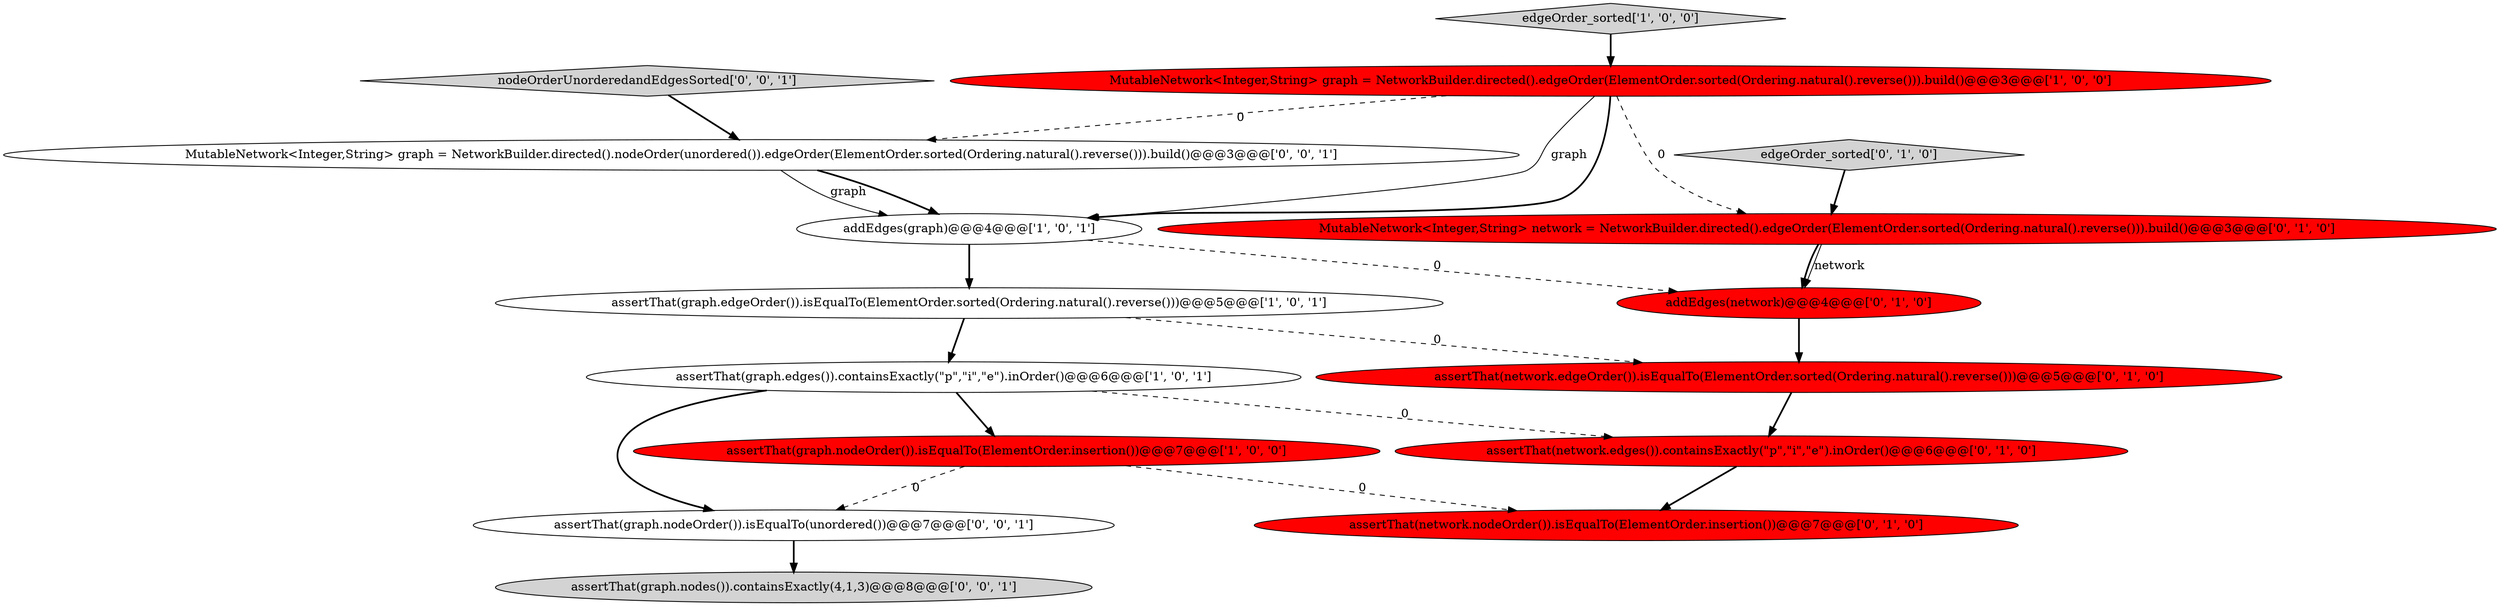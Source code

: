 digraph {
4 [style = filled, label = "assertThat(graph.nodeOrder()).isEqualTo(ElementOrder.insertion())@@@7@@@['1', '0', '0']", fillcolor = red, shape = ellipse image = "AAA1AAABBB1BBB"];
1 [style = filled, label = "addEdges(graph)@@@4@@@['1', '0', '1']", fillcolor = white, shape = ellipse image = "AAA0AAABBB1BBB"];
0 [style = filled, label = "MutableNetwork<Integer,String> graph = NetworkBuilder.directed().edgeOrder(ElementOrder.sorted(Ordering.natural().reverse())).build()@@@3@@@['1', '0', '0']", fillcolor = red, shape = ellipse image = "AAA1AAABBB1BBB"];
12 [style = filled, label = "assertThat(graph.nodeOrder()).isEqualTo(unordered())@@@7@@@['0', '0', '1']", fillcolor = white, shape = ellipse image = "AAA0AAABBB3BBB"];
13 [style = filled, label = "assertThat(graph.nodes()).containsExactly(4,1,3)@@@8@@@['0', '0', '1']", fillcolor = lightgray, shape = ellipse image = "AAA0AAABBB3BBB"];
7 [style = filled, label = "addEdges(network)@@@4@@@['0', '1', '0']", fillcolor = red, shape = ellipse image = "AAA1AAABBB2BBB"];
10 [style = filled, label = "MutableNetwork<Integer,String> network = NetworkBuilder.directed().edgeOrder(ElementOrder.sorted(Ordering.natural().reverse())).build()@@@3@@@['0', '1', '0']", fillcolor = red, shape = ellipse image = "AAA1AAABBB2BBB"];
11 [style = filled, label = "edgeOrder_sorted['0', '1', '0']", fillcolor = lightgray, shape = diamond image = "AAA0AAABBB2BBB"];
3 [style = filled, label = "assertThat(graph.edges()).containsExactly(\"p\",\"i\",\"e\").inOrder()@@@6@@@['1', '0', '1']", fillcolor = white, shape = ellipse image = "AAA0AAABBB1BBB"];
9 [style = filled, label = "assertThat(network.edgeOrder()).isEqualTo(ElementOrder.sorted(Ordering.natural().reverse()))@@@5@@@['0', '1', '0']", fillcolor = red, shape = ellipse image = "AAA1AAABBB2BBB"];
8 [style = filled, label = "assertThat(network.edges()).containsExactly(\"p\",\"i\",\"e\").inOrder()@@@6@@@['0', '1', '0']", fillcolor = red, shape = ellipse image = "AAA1AAABBB2BBB"];
2 [style = filled, label = "assertThat(graph.edgeOrder()).isEqualTo(ElementOrder.sorted(Ordering.natural().reverse()))@@@5@@@['1', '0', '1']", fillcolor = white, shape = ellipse image = "AAA0AAABBB1BBB"];
5 [style = filled, label = "edgeOrder_sorted['1', '0', '0']", fillcolor = lightgray, shape = diamond image = "AAA0AAABBB1BBB"];
15 [style = filled, label = "MutableNetwork<Integer,String> graph = NetworkBuilder.directed().nodeOrder(unordered()).edgeOrder(ElementOrder.sorted(Ordering.natural().reverse())).build()@@@3@@@['0', '0', '1']", fillcolor = white, shape = ellipse image = "AAA0AAABBB3BBB"];
6 [style = filled, label = "assertThat(network.nodeOrder()).isEqualTo(ElementOrder.insertion())@@@7@@@['0', '1', '0']", fillcolor = red, shape = ellipse image = "AAA1AAABBB2BBB"];
14 [style = filled, label = "nodeOrderUnorderedandEdgesSorted['0', '0', '1']", fillcolor = lightgray, shape = diamond image = "AAA0AAABBB3BBB"];
2->3 [style = bold, label=""];
0->15 [style = dashed, label="0"];
8->6 [style = bold, label=""];
3->12 [style = bold, label=""];
15->1 [style = solid, label="graph"];
9->8 [style = bold, label=""];
4->6 [style = dashed, label="0"];
3->4 [style = bold, label=""];
10->7 [style = bold, label=""];
10->7 [style = solid, label="network"];
0->10 [style = dashed, label="0"];
4->12 [style = dashed, label="0"];
7->9 [style = bold, label=""];
12->13 [style = bold, label=""];
5->0 [style = bold, label=""];
2->9 [style = dashed, label="0"];
11->10 [style = bold, label=""];
0->1 [style = bold, label=""];
3->8 [style = dashed, label="0"];
14->15 [style = bold, label=""];
1->2 [style = bold, label=""];
1->7 [style = dashed, label="0"];
0->1 [style = solid, label="graph"];
15->1 [style = bold, label=""];
}
